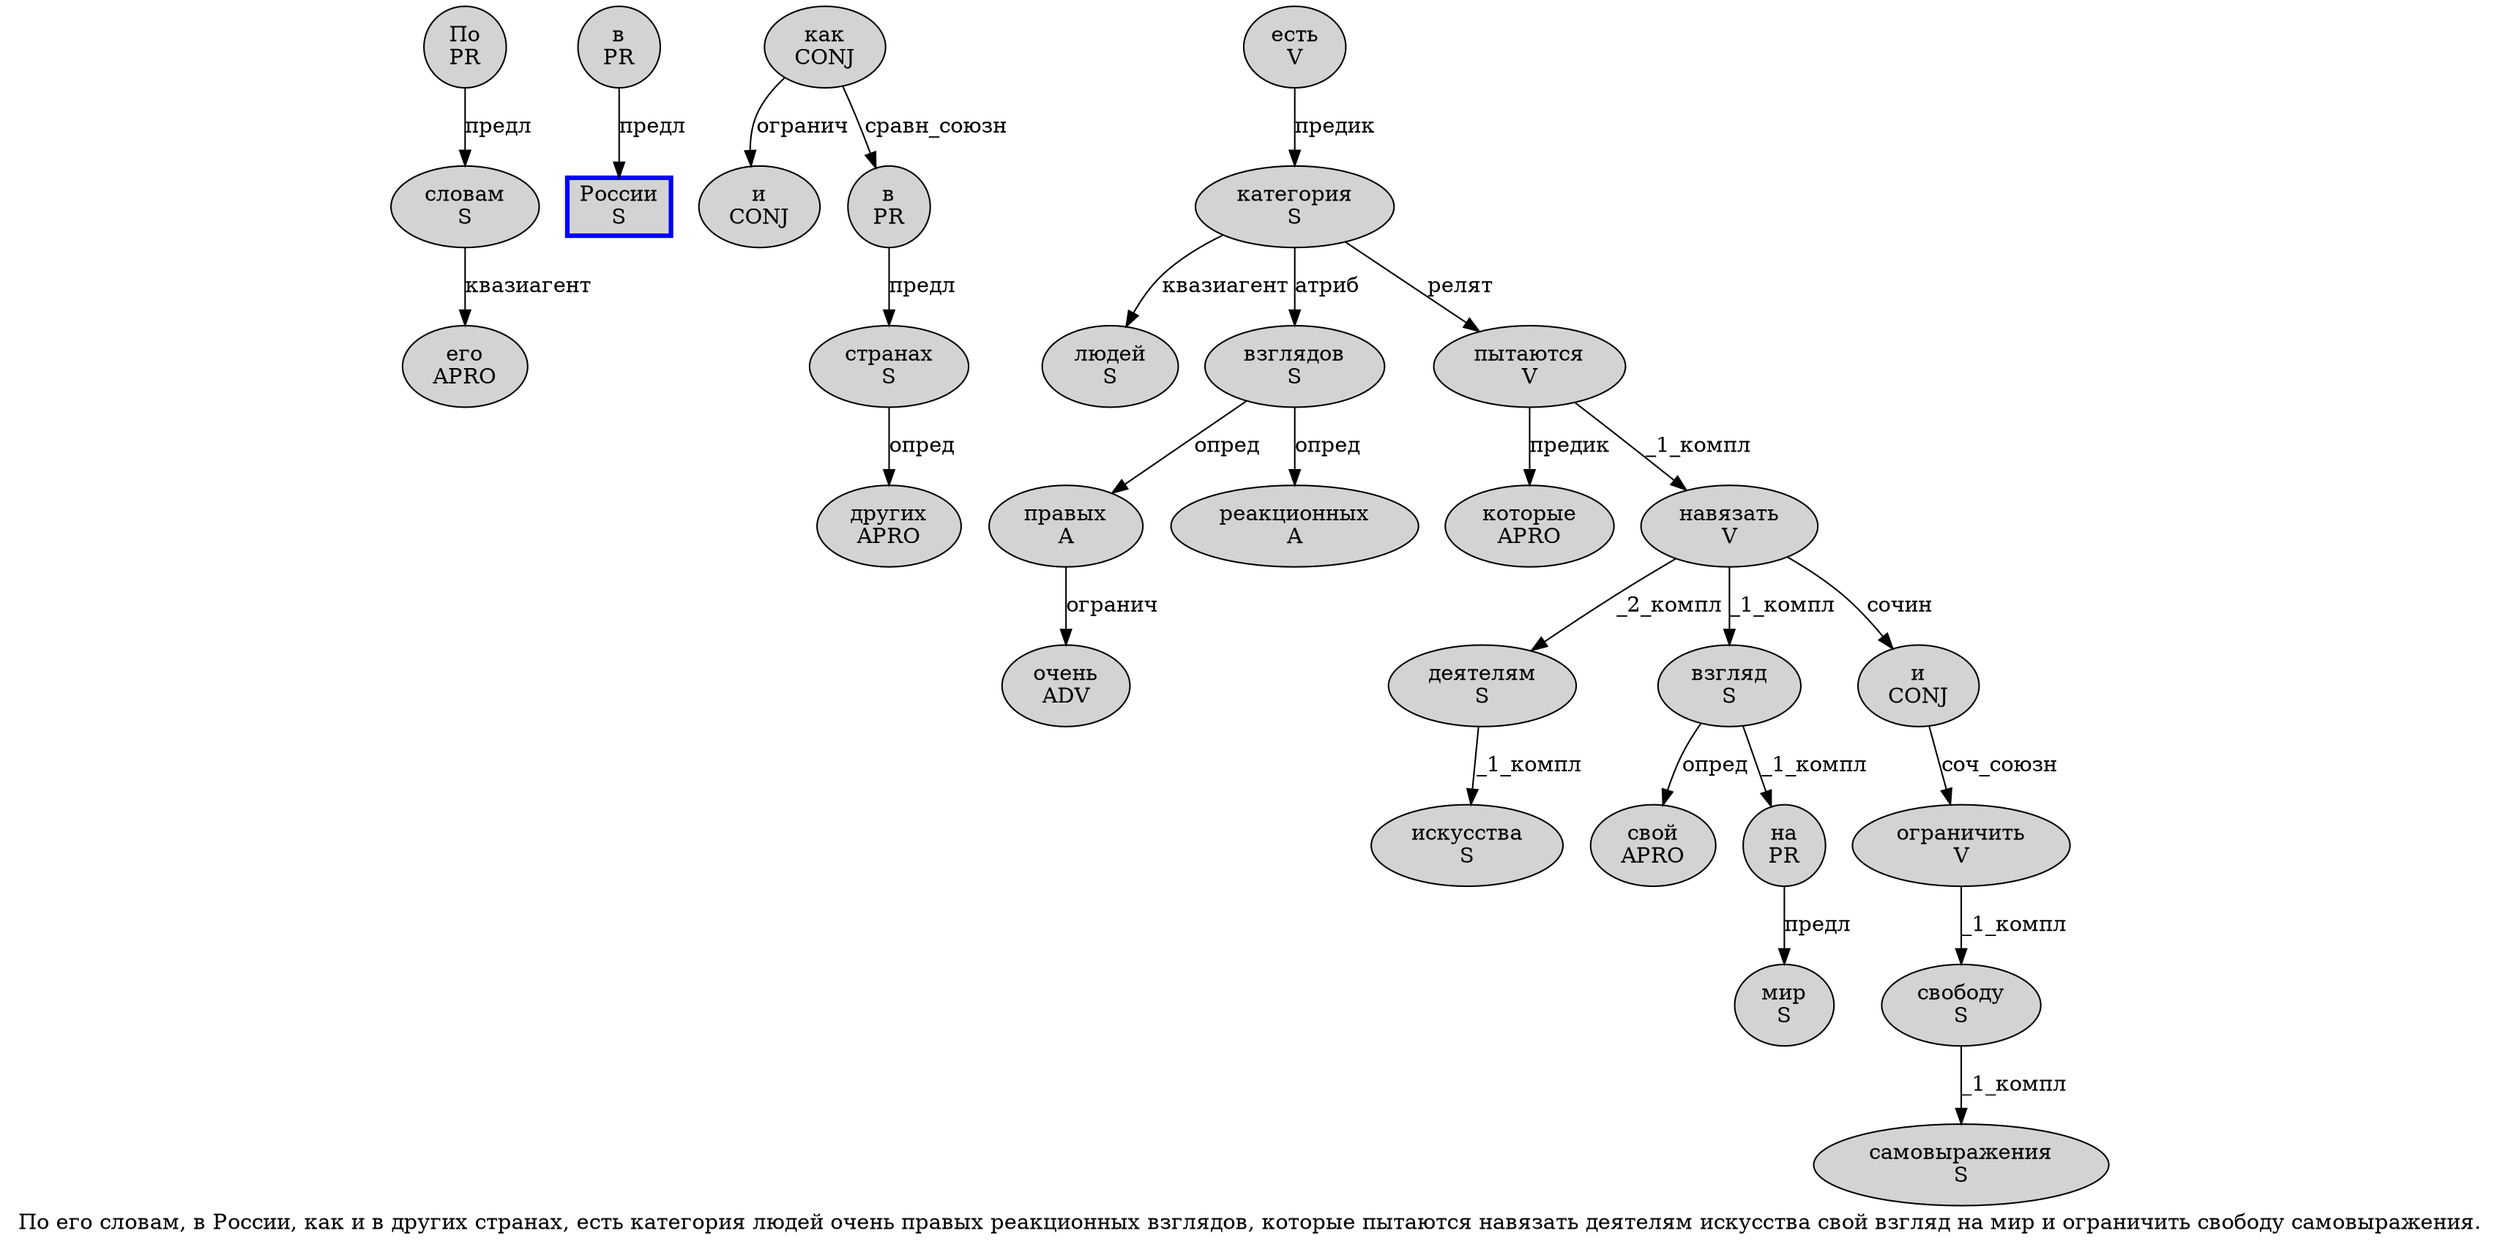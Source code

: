 digraph SENTENCE_541 {
	graph [label="По его словам, в России, как и в других странах, есть категория людей очень правых реакционных взглядов, которые пытаются навязать деятелям искусства свой взгляд на мир и ограничить свободу самовыражения."]
	node [style=filled]
		0 [label="По
PR" color="" fillcolor=lightgray penwidth=1 shape=ellipse]
		1 [label="его
APRO" color="" fillcolor=lightgray penwidth=1 shape=ellipse]
		2 [label="словам
S" color="" fillcolor=lightgray penwidth=1 shape=ellipse]
		4 [label="в
PR" color="" fillcolor=lightgray penwidth=1 shape=ellipse]
		5 [label="России
S" color=blue fillcolor=lightgray penwidth=3 shape=box]
		7 [label="как
CONJ" color="" fillcolor=lightgray penwidth=1 shape=ellipse]
		8 [label="и
CONJ" color="" fillcolor=lightgray penwidth=1 shape=ellipse]
		9 [label="в
PR" color="" fillcolor=lightgray penwidth=1 shape=ellipse]
		10 [label="других
APRO" color="" fillcolor=lightgray penwidth=1 shape=ellipse]
		11 [label="странах
S" color="" fillcolor=lightgray penwidth=1 shape=ellipse]
		13 [label="есть
V" color="" fillcolor=lightgray penwidth=1 shape=ellipse]
		14 [label="категория
S" color="" fillcolor=lightgray penwidth=1 shape=ellipse]
		15 [label="людей
S" color="" fillcolor=lightgray penwidth=1 shape=ellipse]
		16 [label="очень
ADV" color="" fillcolor=lightgray penwidth=1 shape=ellipse]
		17 [label="правых
A" color="" fillcolor=lightgray penwidth=1 shape=ellipse]
		18 [label="реакционных
A" color="" fillcolor=lightgray penwidth=1 shape=ellipse]
		19 [label="взглядов
S" color="" fillcolor=lightgray penwidth=1 shape=ellipse]
		21 [label="которые
APRO" color="" fillcolor=lightgray penwidth=1 shape=ellipse]
		22 [label="пытаются
V" color="" fillcolor=lightgray penwidth=1 shape=ellipse]
		23 [label="навязать
V" color="" fillcolor=lightgray penwidth=1 shape=ellipse]
		24 [label="деятелям
S" color="" fillcolor=lightgray penwidth=1 shape=ellipse]
		25 [label="искусства
S" color="" fillcolor=lightgray penwidth=1 shape=ellipse]
		26 [label="свой
APRO" color="" fillcolor=lightgray penwidth=1 shape=ellipse]
		27 [label="взгляд
S" color="" fillcolor=lightgray penwidth=1 shape=ellipse]
		28 [label="на
PR" color="" fillcolor=lightgray penwidth=1 shape=ellipse]
		29 [label="мир
S" color="" fillcolor=lightgray penwidth=1 shape=ellipse]
		30 [label="и
CONJ" color="" fillcolor=lightgray penwidth=1 shape=ellipse]
		31 [label="ограничить
V" color="" fillcolor=lightgray penwidth=1 shape=ellipse]
		32 [label="свободу
S" color="" fillcolor=lightgray penwidth=1 shape=ellipse]
		33 [label="самовыражения
S" color="" fillcolor=lightgray penwidth=1 shape=ellipse]
			30 -> 31 [label="соч_союзн"]
			7 -> 8 [label="огранич"]
			7 -> 9 [label="сравн_союзн"]
			23 -> 24 [label="_2_компл"]
			23 -> 27 [label="_1_компл"]
			23 -> 30 [label="сочин"]
			32 -> 33 [label="_1_компл"]
			13 -> 14 [label="предик"]
			9 -> 11 [label="предл"]
			0 -> 2 [label="предл"]
			19 -> 17 [label="опред"]
			19 -> 18 [label="опред"]
			28 -> 29 [label="предл"]
			17 -> 16 [label="огранич"]
			27 -> 26 [label="опред"]
			27 -> 28 [label="_1_компл"]
			2 -> 1 [label="квазиагент"]
			11 -> 10 [label="опред"]
			14 -> 15 [label="квазиагент"]
			14 -> 19 [label="атриб"]
			14 -> 22 [label="релят"]
			31 -> 32 [label="_1_компл"]
			24 -> 25 [label="_1_компл"]
			22 -> 21 [label="предик"]
			22 -> 23 [label="_1_компл"]
			4 -> 5 [label="предл"]
}